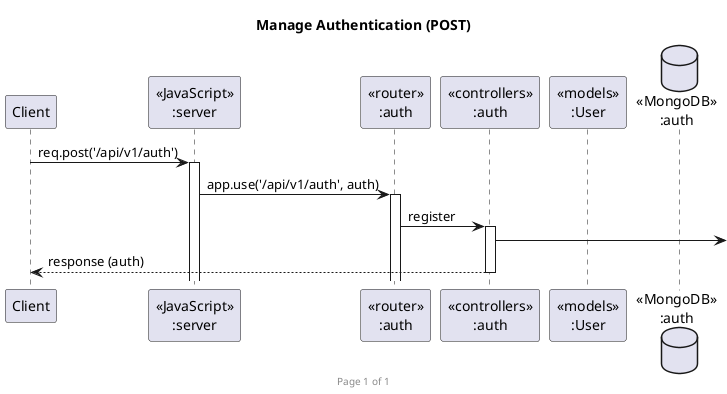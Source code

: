 @startuml Manage Reservation (POST)

footer Page %page% of %lastpage%
title "Manage Authentication (POST)"

participant "Client" as client
participant "<<JavaScript>>\n:server" as server
participant "<<router>>\n:auth" as routerAuth
participant "<<controllers>>\n:auth" as controllersAuth
participant "<<models>>\n:User" as User
database "<<MongoDB>>\n:auth" as AuthDatabase

client -> server ++ : req.post('/api/v1/auth')
server -> routerAuth ++ : app.use('/api/v1/auth', auth)
routerAuth -> controllersAuth ++ : register
controllersAuth -> 

controllersAuth --> client -- : response (auth)

@enduml

